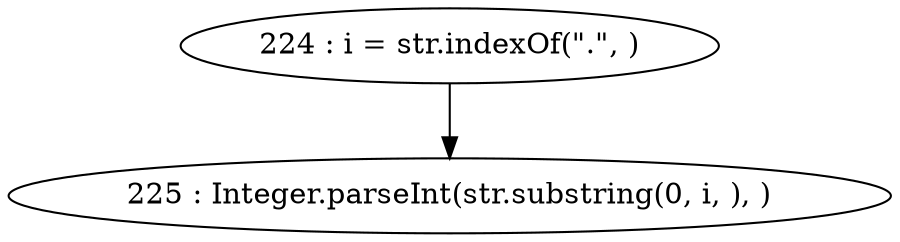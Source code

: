 digraph G {
"224 : i = str.indexOf(\".\", )"
"224 : i = str.indexOf(\".\", )" -> "225 : Integer.parseInt(str.substring(0, i, ), )"
"225 : Integer.parseInt(str.substring(0, i, ), )"
}